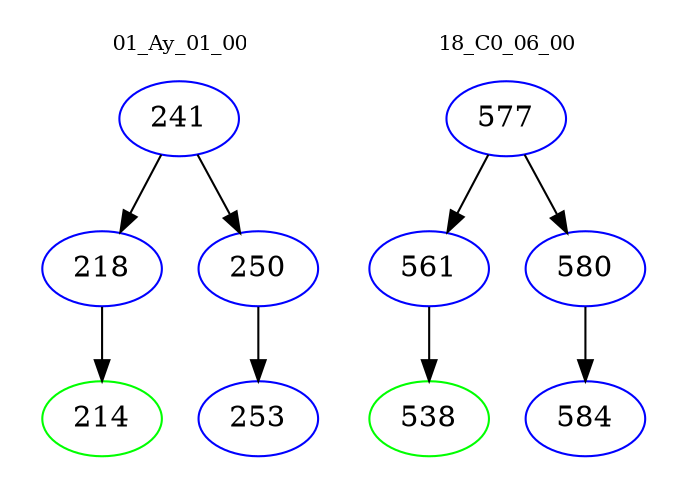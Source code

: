digraph{
subgraph cluster_0 {
color = white
label = "01_Ay_01_00";
fontsize=10;
T0_241 [label="241", color="blue"]
T0_241 -> T0_218 [color="black"]
T0_218 [label="218", color="blue"]
T0_218 -> T0_214 [color="black"]
T0_214 [label="214", color="green"]
T0_241 -> T0_250 [color="black"]
T0_250 [label="250", color="blue"]
T0_250 -> T0_253 [color="black"]
T0_253 [label="253", color="blue"]
}
subgraph cluster_1 {
color = white
label = "18_C0_06_00";
fontsize=10;
T1_577 [label="577", color="blue"]
T1_577 -> T1_561 [color="black"]
T1_561 [label="561", color="blue"]
T1_561 -> T1_538 [color="black"]
T1_538 [label="538", color="green"]
T1_577 -> T1_580 [color="black"]
T1_580 [label="580", color="blue"]
T1_580 -> T1_584 [color="black"]
T1_584 [label="584", color="blue"]
}
}
